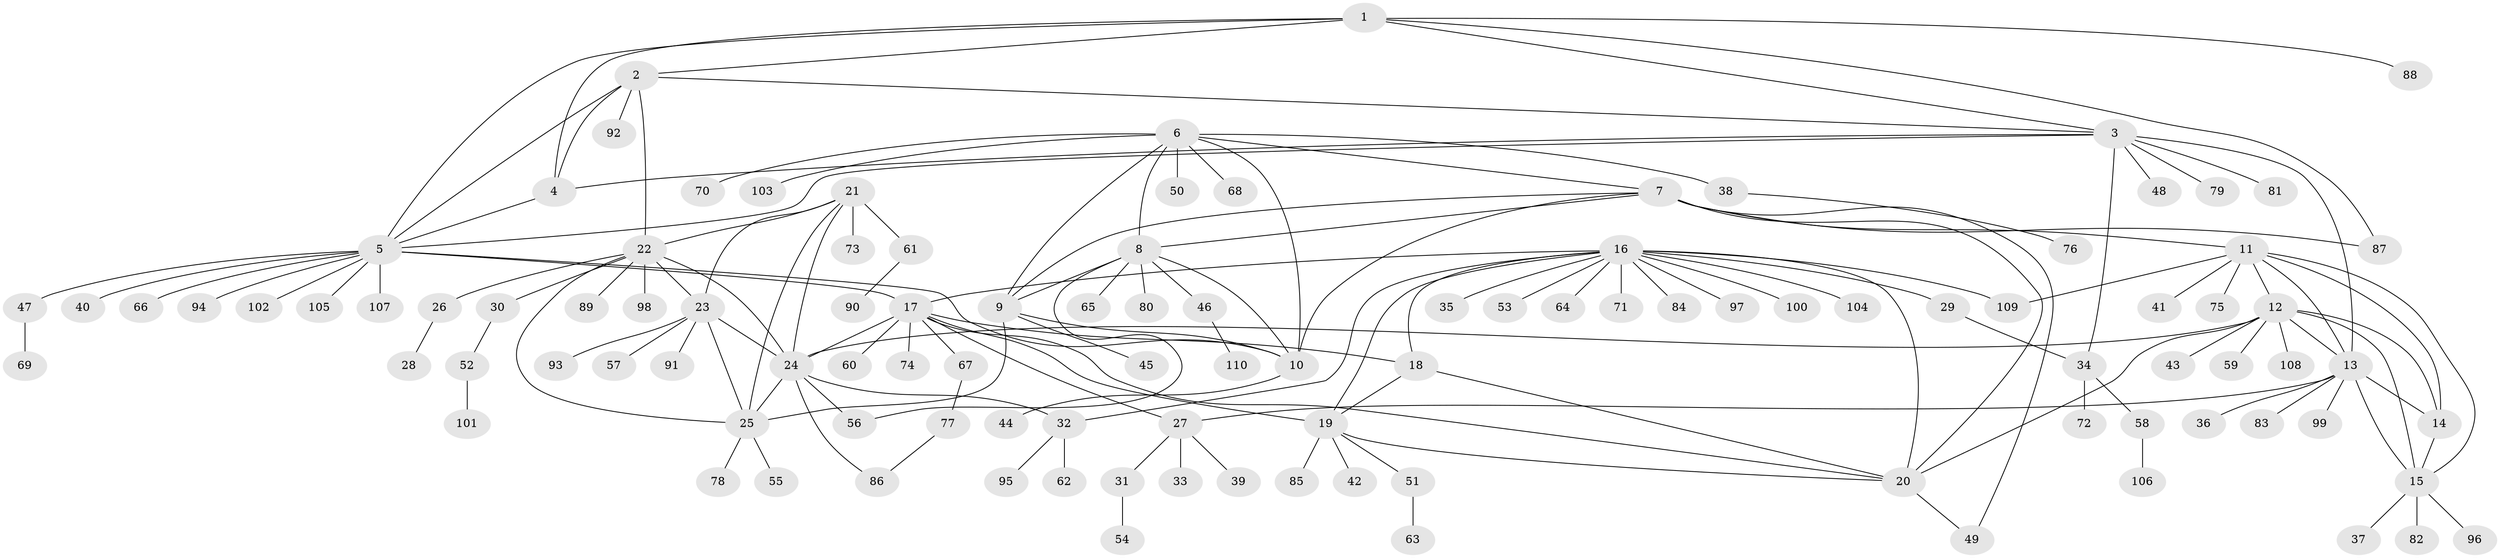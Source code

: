 // coarse degree distribution, {1: 0.5671641791044776, 4: 0.08955223880597014, 5: 0.04477611940298507, 7: 0.05970149253731343, 8: 0.029850746268656716, 2: 0.1044776119402985, 3: 0.014925373134328358, 6: 0.04477611940298507, 10: 0.014925373134328358, 13: 0.014925373134328358, 11: 0.014925373134328358}
// Generated by graph-tools (version 1.1) at 2025/37/03/04/25 23:37:32]
// undirected, 110 vertices, 153 edges
graph export_dot {
  node [color=gray90,style=filled];
  1;
  2;
  3;
  4;
  5;
  6;
  7;
  8;
  9;
  10;
  11;
  12;
  13;
  14;
  15;
  16;
  17;
  18;
  19;
  20;
  21;
  22;
  23;
  24;
  25;
  26;
  27;
  28;
  29;
  30;
  31;
  32;
  33;
  34;
  35;
  36;
  37;
  38;
  39;
  40;
  41;
  42;
  43;
  44;
  45;
  46;
  47;
  48;
  49;
  50;
  51;
  52;
  53;
  54;
  55;
  56;
  57;
  58;
  59;
  60;
  61;
  62;
  63;
  64;
  65;
  66;
  67;
  68;
  69;
  70;
  71;
  72;
  73;
  74;
  75;
  76;
  77;
  78;
  79;
  80;
  81;
  82;
  83;
  84;
  85;
  86;
  87;
  88;
  89;
  90;
  91;
  92;
  93;
  94;
  95;
  96;
  97;
  98;
  99;
  100;
  101;
  102;
  103;
  104;
  105;
  106;
  107;
  108;
  109;
  110;
  1 -- 2;
  1 -- 3;
  1 -- 4;
  1 -- 5;
  1 -- 87;
  1 -- 88;
  2 -- 3;
  2 -- 4;
  2 -- 5;
  2 -- 22;
  2 -- 92;
  3 -- 4;
  3 -- 5;
  3 -- 13;
  3 -- 34;
  3 -- 48;
  3 -- 79;
  3 -- 81;
  4 -- 5;
  5 -- 10;
  5 -- 17;
  5 -- 40;
  5 -- 47;
  5 -- 66;
  5 -- 94;
  5 -- 102;
  5 -- 105;
  5 -- 107;
  6 -- 7;
  6 -- 8;
  6 -- 9;
  6 -- 10;
  6 -- 38;
  6 -- 50;
  6 -- 68;
  6 -- 70;
  6 -- 103;
  7 -- 8;
  7 -- 9;
  7 -- 10;
  7 -- 11;
  7 -- 20;
  7 -- 49;
  7 -- 87;
  8 -- 9;
  8 -- 10;
  8 -- 46;
  8 -- 56;
  8 -- 65;
  8 -- 80;
  9 -- 10;
  9 -- 25;
  9 -- 45;
  10 -- 44;
  11 -- 12;
  11 -- 13;
  11 -- 14;
  11 -- 15;
  11 -- 41;
  11 -- 75;
  11 -- 109;
  12 -- 13;
  12 -- 14;
  12 -- 15;
  12 -- 20;
  12 -- 24;
  12 -- 43;
  12 -- 59;
  12 -- 108;
  13 -- 14;
  13 -- 15;
  13 -- 27;
  13 -- 36;
  13 -- 83;
  13 -- 99;
  14 -- 15;
  15 -- 37;
  15 -- 82;
  15 -- 96;
  16 -- 17;
  16 -- 18;
  16 -- 19;
  16 -- 20;
  16 -- 29;
  16 -- 32;
  16 -- 35;
  16 -- 53;
  16 -- 64;
  16 -- 71;
  16 -- 84;
  16 -- 97;
  16 -- 100;
  16 -- 104;
  16 -- 109;
  17 -- 18;
  17 -- 19;
  17 -- 20;
  17 -- 24;
  17 -- 27;
  17 -- 60;
  17 -- 67;
  17 -- 74;
  18 -- 19;
  18 -- 20;
  19 -- 20;
  19 -- 42;
  19 -- 51;
  19 -- 85;
  20 -- 49;
  21 -- 22;
  21 -- 23;
  21 -- 24;
  21 -- 25;
  21 -- 61;
  21 -- 73;
  22 -- 23;
  22 -- 24;
  22 -- 25;
  22 -- 26;
  22 -- 30;
  22 -- 89;
  22 -- 98;
  23 -- 24;
  23 -- 25;
  23 -- 57;
  23 -- 91;
  23 -- 93;
  24 -- 25;
  24 -- 32;
  24 -- 56;
  24 -- 86;
  25 -- 55;
  25 -- 78;
  26 -- 28;
  27 -- 31;
  27 -- 33;
  27 -- 39;
  29 -- 34;
  30 -- 52;
  31 -- 54;
  32 -- 62;
  32 -- 95;
  34 -- 58;
  34 -- 72;
  38 -- 76;
  46 -- 110;
  47 -- 69;
  51 -- 63;
  52 -- 101;
  58 -- 106;
  61 -- 90;
  67 -- 77;
  77 -- 86;
}
